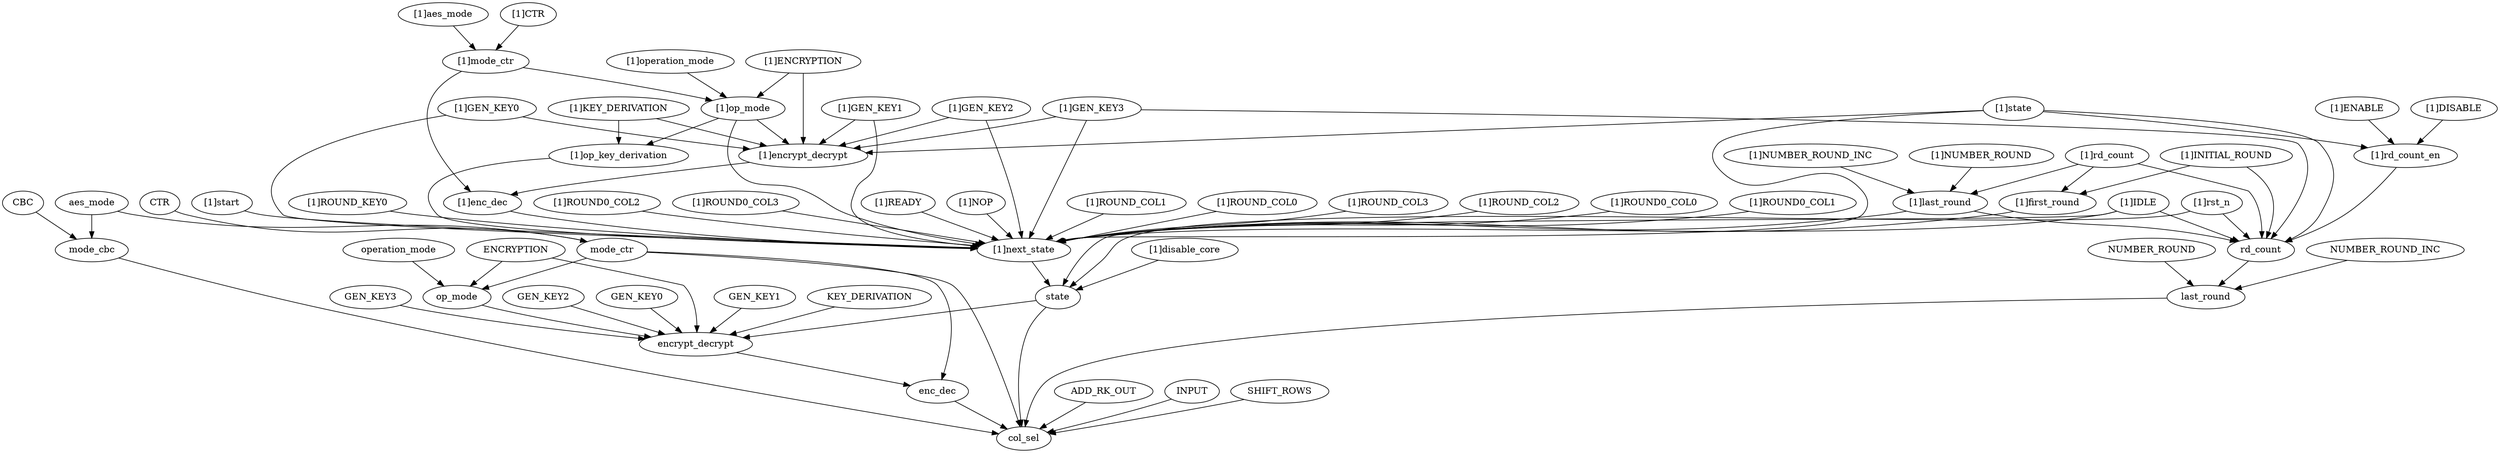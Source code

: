 strict digraph "" {
	"[1]ROUND_COL1"	 [complexity=56,
		importance=1.54527397527,
		rank=0.0275941781297];
	"[1]next_state"	 [complexity=48,
		importance=0.768978489475,
		rank=0.0160203851974];
	"[1]ROUND_COL1" -> "[1]next_state";
	"[1]ROUND_COL0"	 [complexity=60,
		importance=2.31425246474,
		rank=0.0385708744123];
	"[1]ROUND_COL0" -> "[1]next_state";
	"[1]ROUND_COL3"	 [complexity=60,
		importance=2.31425246474,
		rank=0.0385708744123];
	"[1]ROUND_COL3" -> "[1]next_state";
	"[1]ROUND_COL2"	 [complexity=56,
		importance=1.54527397527,
		rank=0.0275941781297];
	"[1]ROUND_COL2" -> "[1]next_state";
	"[1]ROUND0_COL0"	 [complexity=54,
		importance=1.54527397527,
		rank=0.0286161847271];
	"[1]ROUND0_COL0" -> "[1]next_state";
	"[1]ROUND0_COL1"	 [complexity=56,
		importance=1.54527397527,
		rank=0.0275941781297];
	"[1]ROUND0_COL1" -> "[1]next_state";
	CTR	 [complexity=53,
		importance=0.670316571733,
		rank=0.0126474824855];
	mode_ctr	 [complexity=50,
		importance=0.662999575418,
		rank=0.0132599915084];
	CTR -> mode_ctr;
	"[1]start"	 [complexity=49,
		importance=4.62118793317,
		rank=0.0943099578197];
	"[1]start" -> "[1]next_state";
	"[1]ROUND_KEY0"	 [complexity=64,
		importance=3.08323095422,
		rank=0.0481754836596];
	"[1]ROUND_KEY0" -> "[1]next_state";
	last_round	 [complexity=28,
		importance=0.847850519954,
		rank=0.0302803757126];
	col_sel	 [complexity=0,
		importance=0.0377457463541,
		rank=0.0];
	last_round -> col_sel;
	mode_cbc	 [complexity=20,
		importance=0.390261940073,
		rank=0.0195130970037];
	mode_cbc -> col_sel;
	NUMBER_ROUND	 [complexity=33,
		importance=0.855167516269,
		rank=0.0259141671597];
	NUMBER_ROUND -> last_round;
	"[1]op_key_derivation"	 [complexity=52,
		importance=0.778343808195,
		rank=0.0149681501576];
	"[1]op_key_derivation" -> "[1]next_state";
	enc_dec	 [complexity=30,
		importance=0.620115533498,
		rank=0.0206705177833];
	mode_ctr -> enc_dec;
	op_mode	 [complexity=46,
		importance=0.650195098885,
		rank=0.0141346760627];
	mode_ctr -> op_mode;
	mode_ctr -> col_sel;
	"[1]operation_mode"	 [complexity=59,
		importance=0.798922596639,
		rank=0.01354106096];
	"[1]op_mode"	 [complexity=55,
		importance=0.791605600324,
		rank=0.0143928290968];
	"[1]operation_mode" -> "[1]op_mode";
	GEN_KEY2	 [complexity=46,
		importance=0.644250303071,
		rank=0.0140054413711];
	encrypt_decrypt	 [complexity=33,
		importance=0.636933306756,
		rank=0.0193010092956];
	GEN_KEY2 -> encrypt_decrypt;
	"[1]last_round"	 [complexity=55,
		importance=3.86233654754,
		rank=0.0702243008644];
	"[1]last_round" -> "[1]next_state";
	rd_count	 [complexity=33,
		importance=0.87033351198,
		rank=0.0263737427873];
	"[1]last_round" -> rd_count;
	GEN_KEY0	 [complexity=46,
		importance=0.644250303071,
		rank=0.0140054413711];
	GEN_KEY0 -> encrypt_decrypt;
	GEN_KEY1	 [complexity=46,
		importance=0.644250303071,
		rank=0.0140054413711];
	GEN_KEY1 -> encrypt_decrypt;
	"[1]IDLE"	 [complexity=54,
		importance=2.31425246474,
		rank=0.0428565271248];
	state	 [complexity=46,
		importance=0.690184653891,
		rank=0.015004014215];
	"[1]IDLE" -> state;
	"[1]IDLE" -> "[1]next_state";
	"[1]IDLE" -> rd_count;
	KEY_DERIVATION	 [complexity=46,
		importance=0.644250303071,
		rank=0.0140054413711];
	KEY_DERIVATION -> encrypt_decrypt;
	"[1]mode_ctr"	 [complexity=59,
		importance=0.804410076856,
		rank=0.0136340690993];
	"[1]enc_dec"	 [complexity=90,
		importance=9.24392546554,
		rank=0.10271028295];
	"[1]mode_ctr" -> "[1]enc_dec";
	"[1]mode_ctr" -> "[1]op_mode";
	"[1]ROUND0_COL2"	 [complexity=56,
		importance=1.54527397527,
		rank=0.0275941781297];
	"[1]ROUND0_COL2" -> "[1]next_state";
	"[1]disable_core"	 [complexity=47,
		importance=1.3876863041,
		rank=0.0295252405127];
	"[1]disable_core" -> state;
	"[1]DISABLE"	 [complexity=36,
		importance=0.886306143148,
		rank=0.0246196150875];
	"[1]rd_count_en"	 [complexity=34,
		importance=0.878989146834,
		rank=0.0258526219657];
	"[1]DISABLE" -> "[1]rd_count_en";
	"[1]ROUND0_COL3"	 [complexity=58,
		importance=2.31425246474,
		rank=0.0399009045645];
	"[1]ROUND0_COL3" -> "[1]next_state";
	enc_dec -> col_sel;
	GEN_KEY3	 [complexity=46,
		importance=0.644250303071,
		rank=0.0140054413711];
	GEN_KEY3 -> encrypt_decrypt;
	"[1]rd_count"	 [complexity=52,
		importance=1.5717868709,
		rank=0.0302266705942];
	"[1]rd_count" -> "[1]last_round";
	"[1]rd_count" -> rd_count;
	"[1]first_round"	 [complexity=49,
		importance=1.54930387887,
		rank=0.0316184465076];
	"[1]rd_count" -> "[1]first_round";
	state -> encrypt_decrypt;
	state -> col_sel;
	"[1]enc_dec" -> "[1]next_state";
	"[1]encrypt_decrypt"	 [complexity=93,
		importance=9.26074323879,
		rank=0.0995778842881];
	"[1]encrypt_decrypt" -> "[1]enc_dec";
	"[1]READY"	 [complexity=58,
		importance=2.31425246474,
		rank=0.0399009045645];
	"[1]READY" -> "[1]next_state";
	"[1]rst_n"	 [complexity=47,
		importance=2.07787095799,
		rank=0.0442100203827];
	"[1]rst_n" -> state;
	"[1]rst_n" -> rd_count;
	encrypt_decrypt -> enc_dec;
	"[1]INITIAL_ROUND"	 [complexity=52,
		importance=1.55662087519,
		rank=0.0299350168305];
	"[1]INITIAL_ROUND" -> rd_count;
	"[1]INITIAL_ROUND" -> "[1]first_round";
	"[1]aes_mode"	 [complexity=62,
		importance=0.811727073171,
		rank=0.0130923721479];
	"[1]aes_mode" -> "[1]mode_ctr";
	"[1]NUMBER_ROUND"	 [complexity=60,
		importance=3.86965354385,
		rank=0.0644942257309];
	"[1]NUMBER_ROUND" -> "[1]last_round";
	NUMBER_ROUND_INC	 [complexity=33,
		importance=0.855167516269,
		rank=0.0259141671597];
	NUMBER_ROUND_INC -> last_round;
	"[1]next_state" -> state;
	ADD_RK_OUT	 [complexity=28,
		importance=0.384774459856,
		rank=0.0137419449948];
	ADD_RK_OUT -> col_sel;
	"[1]CTR"	 [complexity=62,
		importance=0.811727073171,
		rank=0.0130923721479];
	"[1]CTR" -> "[1]mode_ctr";
	"[1]GEN_KEY0"	 [complexity=106,
		importance=9.26806023511,
		rank=0.0874345305199];
	"[1]GEN_KEY0" -> "[1]encrypt_decrypt";
	"[1]GEN_KEY0" -> "[1]next_state";
	"[1]NUMBER_ROUND_INC"	 [complexity=60,
		importance=3.86965354385,
		rank=0.0644942257309];
	"[1]NUMBER_ROUND_INC" -> "[1]last_round";
	rd_count -> last_round;
	INPUT	 [complexity=10,
		importance=0.196045728085,
		rank=0.0196045728085];
	INPUT -> col_sel;
	"[1]NOP"	 [complexity=52,
		importance=0.77629548579,
		rank=0.0149287593421];
	"[1]NOP" -> "[1]next_state";
	op_mode -> encrypt_decrypt;
	"[1]state"	 [complexity=106,
		importance=9.31399458593,
		rank=0.0878678734522];
	"[1]state" -> "[1]encrypt_decrypt";
	"[1]state" -> "[1]next_state";
	"[1]state" -> rd_count;
	"[1]state" -> "[1]rd_count_en";
	CBC	 [complexity=23,
		importance=0.397578936388,
		rank=0.0172860407125];
	CBC -> mode_cbc;
	"[1]first_round" -> "[1]next_state";
	"[1]ENCRYPTION"	 [complexity=59,
		importance=0.798922596639,
		rank=0.01354106096];
	"[1]ENCRYPTION" -> "[1]encrypt_decrypt";
	"[1]ENCRYPTION" -> "[1]op_mode";
	ENCRYPTION	 [complexity=50,
		importance=0.6575120952,
		rank=0.013150241904];
	ENCRYPTION -> encrypt_decrypt;
	ENCRYPTION -> op_mode;
	"[1]op_mode" -> "[1]op_key_derivation";
	"[1]op_mode" -> "[1]encrypt_decrypt";
	"[1]op_mode" -> "[1]next_state";
	"[1]rd_count_en" -> rd_count;
	"[1]ENABLE"	 [complexity=38,
		importance=1.76529528998,
		rank=0.0464551392101];
	"[1]ENABLE" -> "[1]rd_count_en";
	aes_mode	 [complexity=53,
		importance=0.670316571733,
		rank=0.0126474824855];
	aes_mode -> mode_cbc;
	aes_mode -> mode_ctr;
	SHIFT_ROWS	 [complexity=16,
		importance=0.158299981731,
		rank=0.00989374885819];
	SHIFT_ROWS -> col_sel;
	"[1]GEN_KEY1"	 [complexity=106,
		importance=9.26806023511,
		rank=0.0874345305199];
	"[1]GEN_KEY1" -> "[1]encrypt_decrypt";
	"[1]GEN_KEY1" -> "[1]next_state";
	"[1]GEN_KEY2"	 [complexity=106,
		importance=9.26806023511,
		rank=0.0874345305199];
	"[1]GEN_KEY2" -> "[1]encrypt_decrypt";
	"[1]GEN_KEY2" -> "[1]next_state";
	"[1]GEN_KEY3"	 [complexity=106,
		importance=9.26806023511,
		rank=0.0874345305199];
	"[1]GEN_KEY3" -> "[1]encrypt_decrypt";
	"[1]GEN_KEY3" -> "[1]next_state";
	"[1]GEN_KEY3" -> rd_count;
	operation_mode	 [complexity=50,
		importance=0.6575120952,
		rank=0.013150241904];
	operation_mode -> op_mode;
	"[1]KEY_DERIVATION"	 [complexity=55,
		importance=0.785660804509,
		rank=0.0142847419002];
	"[1]KEY_DERIVATION" -> "[1]op_key_derivation";
	"[1]KEY_DERIVATION" -> "[1]encrypt_decrypt";
}
